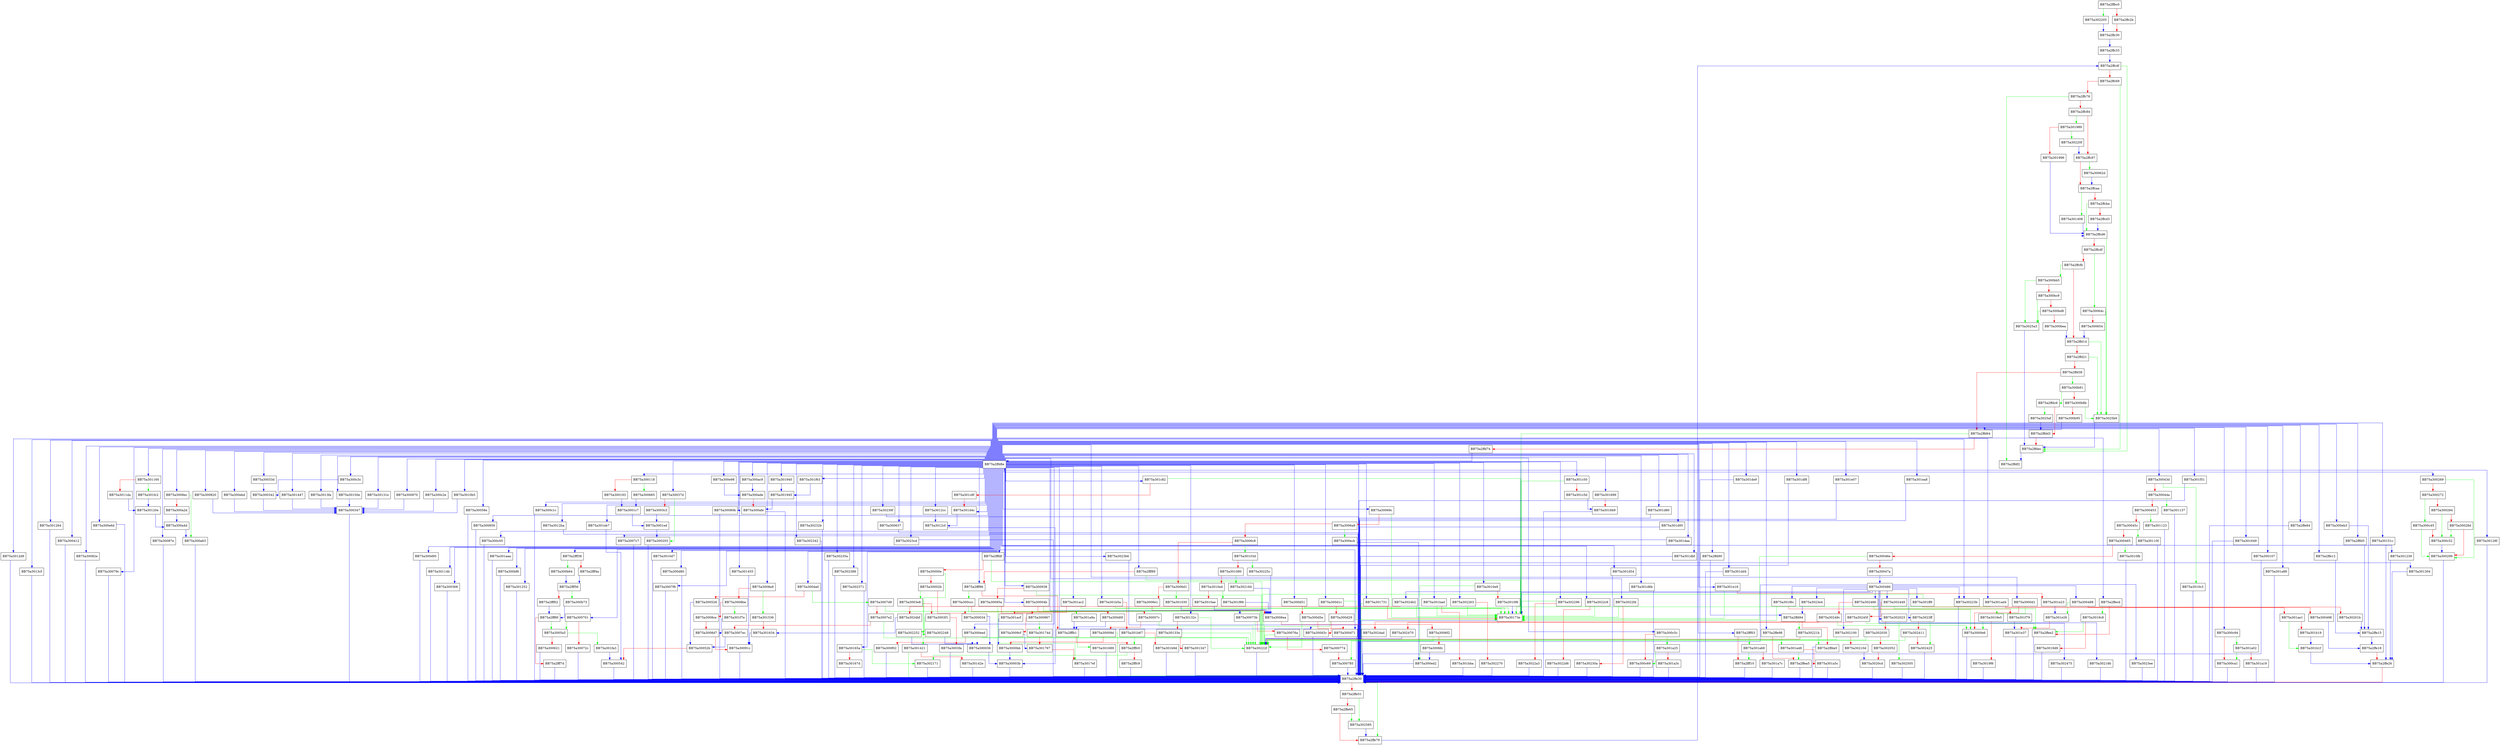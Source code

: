 digraph translate {
  node [shape="box"];
  graph [splines=ortho];
  BB75a2ffbc0 -> BB75a302205 [color="green"];
  BB75a2ffbc0 -> BB75a2ffc2b [color="red"];
  BB75a2ffc2b -> BB75a2ffc30 [color="red"];
  BB75a2ffc30 -> BB75a2ffc33 [color="blue"];
  BB75a2ffc33 -> BB75a2ffc4f [color="blue"];
  BB75a2ffc4f -> BB75a2ffdec [color="green"];
  BB75a2ffc4f -> BB75a2ffc69 [color="red"];
  BB75a2ffc69 -> BB75a2ffdec [color="green"];
  BB75a2ffc69 -> BB75a2ffc76 [color="red"];
  BB75a2ffc76 -> BB75a2ffdf2 [color="green"];
  BB75a2ffc76 -> BB75a2ffc84 [color="red"];
  BB75a2ffc84 -> BB75a301989 [color="green"];
  BB75a2ffc84 -> BB75a2ffc97 [color="red"];
  BB75a2ffc97 -> BB75a30062d [color="green"];
  BB75a2ffc97 -> BB75a2ffcaa [color="red"];
  BB75a2ffcaa -> BB75a301408 [color="green"];
  BB75a2ffcaa -> BB75a2ffcba [color="red"];
  BB75a2ffcba -> BB75a2ffcd6 [color="green"];
  BB75a2ffcba -> BB75a2ffcd3 [color="red"];
  BB75a2ffcd3 -> BB75a2ffcd6 [color="blue"];
  BB75a2ffcd6 -> BB75a3025b9 [color="green"];
  BB75a2ffcd6 -> BB75a2ffcdf [color="red"];
  BB75a2ffcdf -> BB75a30064c [color="green"];
  BB75a2ffcdf -> BB75a2ffcfb [color="red"];
  BB75a2ffcfb -> BB75a300bb5 [color="green"];
  BB75a2ffcfb -> BB75a2ffd14 [color="red"];
  BB75a2ffd14 -> BB75a3025b9 [color="green"];
  BB75a2ffd14 -> BB75a2ffd21 [color="red"];
  BB75a2ffd21 -> BB75a3025b9 [color="green"];
  BB75a2ffd21 -> BB75a2ffd38 [color="red"];
  BB75a2ffd38 -> BB75a300b81 [color="green"];
  BB75a2ffd38 -> BB75a2ffd64 [color="red"];
  BB75a2ffd64 -> BB75a30173e [color="green"];
  BB75a2ffd64 -> BB75a2ffd74 [color="red"];
  BB75a2ffd74 -> BB75a2ffd8e [color="blue"];
  BB75a2ffd8e -> BB75a2ffe30 [color="blue"];
  BB75a2ffd8e -> BB75a2ffd90 [color="blue"];
  BB75a2ffd8e -> BB75a2ffecd [color="blue"];
  BB75a2ffd8e -> BB75a3000d1 [color="blue"];
  BB75a2ffd8e -> BB75a300c94 [color="blue"];
  BB75a2ffd8e -> BB75a301649 [color="blue"];
  BB75a2ffd8e -> BB75a300c5c [color="blue"];
  BB75a2ffd8e -> BB75a2ffe98 [color="blue"];
  BB75a2ffd8e -> BB75a300107 [color="blue"];
  BB75a2ffd8e -> BB75a2fff03 [color="blue"];
  BB75a2ffd8e -> BB75a301a88 [color="blue"];
  BB75a2ffd8e -> BB75a300eb3 [color="blue"];
  BB75a2ffd8e -> BB75a2ffe84 [color="blue"];
  BB75a2ffd8e -> BB75a2fffd5 [color="blue"];
  BB75a2ffd8e -> BB75a2ffe12 [color="blue"];
  BB75a2ffd8e -> BB75a30151c [color="blue"];
  BB75a2ffd8e -> BB75a301239 [color="blue"];
  BB75a2ffd8e -> BB75a301304 [color="blue"];
  BB75a2ffd8e -> BB75a30173e [color="blue"];
  BB75a2ffd8e -> BB75a30132c [color="blue"];
  BB75a2ffd8e -> BB75a30223b [color="blue"];
  BB75a2ffd8e -> BB75a2fff96 [color="blue"];
  BB75a2ffd8e -> BB75a30165a [color="blue"];
  BB75a2ffd8e -> BB75a300269 [color="blue"];
  BB75a2ffd8e -> BB75a300e98 [color="blue"];
  BB75a2ffd8e -> BB75a30037d [color="blue"];
  BB75a2ffd8e -> BB75a300118 [color="blue"];
  BB75a2ffd8e -> BB75a30033d [color="blue"];
  BB75a2ffd8e -> BB75a30128f [color="blue"];
  BB75a2ffd8e -> BB75a3012d9 [color="blue"];
  BB75a2ffd8e -> BB75a3013cf [color="blue"];
  BB75a2ffd8e -> BB75a301264 [color="blue"];
  BB75a2ffd8e -> BB75a300412 [color="blue"];
  BB75a2ffd8e -> BB75a30082e [color="blue"];
  BB75a2ffd8e -> BB75a30079c [color="blue"];
  BB75a2ffd8e -> BB75a300e6d [color="blue"];
  BB75a2ffd8e -> BB75a30087e [color="blue"];
  BB75a2ffd8e -> BB75a300ac9 [color="blue"];
  BB75a2ffd8e -> BB75a3009ec [color="blue"];
  BB75a2ffd8e -> BB75a301160 [color="blue"];
  BB75a2ffd8e -> BB75a300c3c [color="blue"];
  BB75a2ffd8e -> BB75a301447 [color="blue"];
  BB75a2ffd8e -> BB75a3013fa [color="blue"];
  BB75a2ffd8e -> BB75a30150e [color="blue"];
  BB75a2ffd8e -> BB75a30131e [color="blue"];
  BB75a2ffd8e -> BB75a300870 [color="blue"];
  BB75a2ffd8e -> BB75a300c2e [color="blue"];
  BB75a2ffd8e -> BB75a3010b5 [color="blue"];
  BB75a2ffd8e -> BB75a300820 [color="blue"];
  BB75a2ffd8e -> BB75a300ebd [color="blue"];
  BB75a2ffd8e -> BB75a300d95 [color="blue"];
  BB75a2ffd8e -> BB75a30114b [color="blue"];
  BB75a2ffd8e -> BB75a300368 [color="blue"];
  BB75a2ffd8e -> BB75a30058e [color="blue"];
  BB75a2ffd8e -> BB75a300859 [color="blue"];
  BB75a2ffd8e -> BB75a301d4c [color="blue"];
  BB75a2ffd8e -> BB75a300c05 [color="blue"];
  BB75a2ffd8e -> BB75a3012cc [color="blue"];
  BB75a2ffd8e -> BB75a301aaa [color="blue"];
  BB75a2ffd8e -> BB75a301ac2 [color="blue"];
  BB75a2ffd8e -> BB75a3010e9 [color="blue"];
  BB75a2ffd8e -> BB75a300bf6 [color="blue"];
  BB75a2ffd8e -> BB75a301252 [color="blue"];
  BB75a2ffd8e -> BB75a300c1c [color="blue"];
  BB75a2ffd8e -> BB75a3012ba [color="blue"];
  BB75a2ffd8e -> BB75a2fff38 [color="blue"];
  BB75a2ffd8e -> BB75a300701 [color="blue"];
  BB75a2ffd8e -> BB75a3004a0 [color="blue"];
  BB75a2ffd8e -> BB75a3007c7 [color="blue"];
  BB75a2ffd8e -> BB75a3010d7 [color="blue"];
  BB75a2ffd8e -> BB75a300eed [color="blue"];
  BB75a2ffd8e -> BB75a300d80 [color="blue"];
  BB75a2ffd8e -> BB75a3007f6 [color="blue"];
  BB75a2ffd8e -> BB75a30080b [color="blue"];
  BB75a2ffd8e -> BB75a3008a9 [color="blue"];
  BB75a2ffd8e -> BB75a301455 [color="blue"];
  BB75a2ffd8e -> BB75a30232b [color="blue"];
  BB75a2ffd8e -> BB75a302342 [color="blue"];
  BB75a2ffd8e -> BB75a30235a [color="blue"];
  BB75a2ffd8e -> BB75a302388 [color="blue"];
  BB75a2ffd8e -> BB75a302371 [color="blue"];
  BB75a2ffd8e -> BB75a30239f [color="blue"];
  BB75a2ffd8e -> BB75a2fff89 [color="blue"];
  BB75a2ffd8e -> BB75a301731 [color="blue"];
  BB75a2ffd8e -> BB75a301ad4 [color="blue"];
  BB75a2ffd8e -> BB75a301b5a [color="blue"];
  BB75a2ffd8e -> BB75a301bad [color="blue"];
  BB75a2ffd8e -> BB75a2fffdf [color="blue"];
  BB75a2ffd8e -> BB75a30004b [color="blue"];
  BB75a2ffd8e -> BB75a30073b [color="blue"];
  BB75a2ffd8e -> BB75a300637 [color="blue"];
  BB75a2ffd8e -> BB75a30069c [color="blue"];
  BB75a2ffd8e -> BB75a3023cd [color="blue"];
  BB75a2ffd8e -> BB75a3023b6 [color="blue"];
  BB75a2ffd8e -> BB75a302263 [color="blue"];
  BB75a2ffd8e -> BB75a302296 [color="blue"];
  BB75a2ffd8e -> BB75a301c50 [color="blue"];
  BB75a2ffd8e -> BB75a301699 [color="blue"];
  BB75a2ffd8e -> BB75a301c82 [color="blue"];
  BB75a2ffd8e -> BB75a300938 [color="blue"];
  BB75a2ffd8e -> BB75a301d54 [color="blue"];
  BB75a2ffd8e -> BB75a301d6b [color="blue"];
  BB75a2ffd8e -> BB75a301d80 [color="blue"];
  BB75a2ffd8e -> BB75a301d95 [color="blue"];
  BB75a2ffd8e -> BB75a301daa [color="blue"];
  BB75a2ffd8e -> BB75a300d3c [color="blue"];
  BB75a2ffd8e -> BB75a3022c9 [color="blue"];
  BB75a2ffd8e -> BB75a301dbf [color="blue"];
  BB75a2ffd8e -> BB75a301dd4 [color="blue"];
  BB75a2ffd8e -> BB75a3022fd [color="blue"];
  BB75a2ffd8e -> BB75a301de9 [color="blue"];
  BB75a2ffd8e -> BB75a301df8 [color="blue"];
  BB75a2ffd8e -> BB75a301e07 [color="blue"];
  BB75a2ffd8e -> BB75a300d71 [color="blue"];
  BB75a2ffd8e -> BB75a300d1c [color="blue"];
  BB75a2ffd8e -> BB75a300d51 [color="blue"];
  BB75a2ffd8e -> BB75a301e16 [color="blue"];
  BB75a2ffd8e -> BB75a301ea8 [color="blue"];
  BB75a2ffd8e -> BB75a301eb7 [color="blue"];
  BB75a2ffd8e -> BB75a301f51 [color="blue"];
  BB75a2ffd8e -> BB75a301f63 [color="blue"];
  BB75a2ffd8e -> BB75a301940 [color="blue"];
  BB75a2ffd8e -> BB75a30043d [color="blue"];
  BB75a2ffd90 -> BB75a2ffd94 [color="blue"];
  BB75a2ffd94 -> BB75a30221b [color="green"];
  BB75a2ffd94 -> BB75a2ffda5 [color="red"];
  BB75a2ffda5 -> BB75a2ffe30 [color="blue"];
  BB75a2ffdc6 -> BB75a3025af [color="green"];
  BB75a2ffdc6 -> BB75a2ffdd3 [color="red"];
  BB75a2ffdd3 -> BB75a2ffdec [color="red"];
  BB75a2ffdec -> BB75a2ffdf2 [color="blue"];
  BB75a2ffe12 -> BB75a2ffe15 [color="blue"];
  BB75a2ffe15 -> BB75a2ffe18 [color="blue"];
  BB75a2ffe18 -> BB75a2ffe26 [color="red"];
  BB75a2ffe26 -> BB75a2ffe30 [color="red"];
  BB75a2ffe30 -> BB75a2ffe79 [color="green"];
  BB75a2ffe30 -> BB75a2ffe51 [color="red"];
  BB75a2ffe51 -> BB75a302585 [color="green"];
  BB75a2ffe51 -> BB75a2ffe65 [color="red"];
  BB75a2ffe65 -> BB75a302585 [color="green"];
  BB75a2ffe65 -> BB75a2ffe79 [color="red"];
  BB75a2ffe79 -> BB75a2ffc4f [color="blue"];
  BB75a2ffe84 -> BB75a2ffe30 [color="blue"];
  BB75a2ffe98 -> BB75a301a48 [color="green"];
  BB75a2ffe98 -> BB75a2ffea5 [color="red"];
  BB75a2ffea5 -> BB75a2ffe30 [color="blue"];
  BB75a2ffecd -> BB75a3019c8 [color="green"];
  BB75a2ffecd -> BB75a2ffee2 [color="red"];
  BB75a2ffee2 -> BB75a2ffe30 [color="blue"];
  BB75a2fff03 -> BB75a301a68 [color="green"];
  BB75a2fff03 -> BB75a2fff10 [color="red"];
  BB75a2fff10 -> BB75a2ffe30 [color="blue"];
  BB75a2fff38 -> BB75a300b64 [color="green"];
  BB75a2fff38 -> BB75a2fff4a [color="red"];
  BB75a2fff4a -> BB75a2fff56 [color="blue"];
  BB75a2fff56 -> BB75a300b73 [color="green"];
  BB75a2fff56 -> BB75a2fff62 [color="red"];
  BB75a2fff62 -> BB75a2fff6f [color="blue"];
  BB75a2fff6f -> BB75a3005a5 [color="green"];
  BB75a2fff6f -> BB75a2fff7d [color="red"];
  BB75a2fff7d -> BB75a2ffe30 [color="blue"];
  BB75a2fff89 -> BB75a30173e [color="green"];
  BB75a2fff89 -> BB75a2fff96 [color="red"];
  BB75a2fff96 -> BB75a300ccc [color="green"];
  BB75a2fff96 -> BB75a2fffb1 [color="red"];
  BB75a2fffb1 -> BB75a301689 [color="green"];
  BB75a2fffb1 -> BB75a2fffc0 [color="red"];
  BB75a2fffc0 -> BB75a302171 [color="green"];
  BB75a2fffc0 -> BB75a2fffc9 [color="red"];
  BB75a2fffc9 -> BB75a2ffe30 [color="blue"];
  BB75a2fffd5 -> BB75a2ffe15 [color="blue"];
  BB75a2fffdf -> BB75a30222f [color="green"];
  BB75a2fffdf -> BB75a30000e [color="red"];
  BB75a30000e -> BB75a301421 [color="green"];
  BB75a30000e -> BB75a30002b [color="red"];
  BB75a30002b -> BB75a3003e8 [color="green"];
  BB75a30002b -> BB75a300034 [color="red"];
  BB75a300034 -> BB75a300036 [color="blue"];
  BB75a300036 -> BB75a30003b [color="blue"];
  BB75a30003b -> BB75a2ffe30 [color="blue"];
  BB75a30004b -> BB75a30222f [color="green"];
  BB75a30004b -> BB75a30007c [color="red"];
  BB75a30007c -> BB75a30222f [color="green"];
  BB75a30007c -> BB75a30009d [color="red"];
  BB75a30009d -> BB75a2ffe30 [color="green"];
  BB75a30009d -> BB75a3000bb [color="red"];
  BB75a3000bb -> BB75a30003b [color="blue"];
  BB75a3000d1 -> BB75a3019e5 [color="green"];
  BB75a3000d1 -> BB75a3000e6 [color="red"];
  BB75a3000e6 -> BB75a2ffe30 [color="blue"];
  BB75a300107 -> BB75a2ffe30 [color="blue"];
  BB75a300118 -> BB75a300665 [color="green"];
  BB75a300118 -> BB75a300193 [color="red"];
  BB75a300193 -> BB75a3001c7 [color="blue"];
  BB75a3001c7 -> BB75a3001ed [color="blue"];
  BB75a3001ed -> BB75a300203 [color="blue"];
  BB75a300203 -> BB75a2ffe30 [color="blue"];
  BB75a300269 -> BB75a300299 [color="green"];
  BB75a300269 -> BB75a300272 [color="red"];
  BB75a300272 -> BB75a300c45 [color="green"];
  BB75a300272 -> BB75a300284 [color="red"];
  BB75a300284 -> BB75a300c52 [color="green"];
  BB75a300284 -> BB75a30028d [color="red"];
  BB75a30028d -> BB75a300c52 [color="green"];
  BB75a30028d -> BB75a300299 [color="red"];
  BB75a300299 -> BB75a2ffe30 [color="blue"];
  BB75a30033d -> BB75a300342 [color="blue"];
  BB75a300342 -> BB75a300347 [color="blue"];
  BB75a300347 -> BB75a2ffe30 [color="blue"];
  BB75a300368 -> BB75a2ffe30 [color="blue"];
  BB75a30037d -> BB75a300203 [color="green"];
  BB75a30037d -> BB75a3003c3 [color="red"];
  BB75a3003c3 -> BB75a3001ed [color="blue"];
  BB75a3003e8 -> BB75a302248 [color="green"];
  BB75a3003e8 -> BB75a3003f1 [color="red"];
  BB75a3003f1 -> BB75a302252 [color="green"];
  BB75a3003f1 -> BB75a3003fa [color="red"];
  BB75a3003fa -> BB75a2ffe30 [color="blue"];
  BB75a300412 -> BB75a2ffe30 [color="blue"];
  BB75a30043d -> BB75a3010c3 [color="green"];
  BB75a30043d -> BB75a30044a [color="red"];
  BB75a30044a -> BB75a301137 [color="green"];
  BB75a30044a -> BB75a300453 [color="red"];
  BB75a300453 -> BB75a301123 [color="green"];
  BB75a300453 -> BB75a30045c [color="red"];
  BB75a30045c -> BB75a30110f [color="green"];
  BB75a30045c -> BB75a300465 [color="red"];
  BB75a300465 -> BB75a3010fb [color="green"];
  BB75a300465 -> BB75a30046e [color="red"];
  BB75a30046e -> BB75a30173e [color="green"];
  BB75a30046e -> BB75a30047a [color="red"];
  BB75a30047a -> BB75a300486 [color="blue"];
  BB75a300486 -> BB75a300488 [color="blue"];
  BB75a300486 -> BB75a301f6c [color="blue"];
  BB75a300486 -> BB75a30173e [color="blue"];
  BB75a300486 -> BB75a3023e4 [color="blue"];
  BB75a300486 -> BB75a3023ee [color="blue"];
  BB75a300486 -> BB75a3023ff [color="blue"];
  BB75a300486 -> BB75a302449 [color="blue"];
  BB75a300486 -> BB75a302475 [color="blue"];
  BB75a300486 -> BB75a302486 [color="blue"];
  BB75a300486 -> BB75a3024b2 [color="blue"];
  BB75a300486 -> BB75a30223b [color="blue"];
  BB75a300486 -> BB75a2ffe30 [color="blue"];
  BB75a300486 -> BB75a302023 [color="blue"];
  BB75a300486 -> BB75a30218b [color="blue"];
  BB75a300486 -> BB75a302100 [color="blue"];
  BB75a300486 -> BB75a301ff9 [color="blue"];
  BB75a300488 -> BB75a301e26 [color="green"];
  BB75a300488 -> BB75a300498 [color="red"];
  BB75a300498 -> BB75a2ffe18 [color="blue"];
  BB75a3004a0 -> BB75a3007d9 [color="green"];
  BB75a3004a0 -> BB75a300526 [color="red"];
  BB75a300526 -> BB75a30052b [color="blue"];
  BB75a30052b -> BB75a300542 [color="red"];
  BB75a300542 -> BB75a2ffe30 [color="blue"];
  BB75a30058e -> BB75a2ffe30 [color="blue"];
  BB75a3005a5 -> BB75a301fa3 [color="green"];
  BB75a3005a5 -> BB75a300621 [color="red"];
  BB75a300621 -> BB75a2ffe30 [color="blue"];
  BB75a30062d -> BB75a2ffcaa [color="blue"];
  BB75a300637 -> BB75a2ffe30 [color="blue"];
  BB75a30064c -> BB75a3025b9 [color="green"];
  BB75a30064c -> BB75a300654 [color="red"];
  BB75a300654 -> BB75a2ffd14 [color="blue"];
  BB75a300665 -> BB75a3001c7 [color="blue"];
  BB75a30069c -> BB75a30173e [color="green"];
  BB75a30069c -> BB75a3006a9 [color="red"];
  BB75a3006a9 -> BB75a300ecb [color="green"];
  BB75a3006a9 -> BB75a3006c8 [color="red"];
  BB75a3006c8 -> BB75a30103d [color="green"];
  BB75a3006c8 -> BB75a3006d1 [color="red"];
  BB75a3006d1 -> BB75a301030 [color="green"];
  BB75a3006d1 -> BB75a3006e1 [color="red"];
  BB75a3006e1 -> BB75a3006ea [color="red"];
  BB75a3006ea -> BB75a30222f [color="green"];
  BB75a3006ea -> BB75a3006f2 [color="red"];
  BB75a3006f2 -> BB75a300785 [color="green"];
  BB75a3006f2 -> BB75a3006fc [color="red"];
  BB75a3006fc -> BB75a300ed2 [color="blue"];
  BB75a300701 -> BB75a3005a5 [color="green"];
  BB75a300701 -> BB75a30072c [color="red"];
  BB75a30072c -> BB75a2ffe30 [color="blue"];
  BB75a30073b -> BB75a30222f [color="green"];
  BB75a30073b -> BB75a30076a [color="red"];
  BB75a30076a -> BB75a30222f [color="green"];
  BB75a30076a -> BB75a300774 [color="red"];
  BB75a300774 -> BB75a300785 [color="red"];
  BB75a300785 -> BB75a2ffe30 [color="blue"];
  BB75a30079c -> BB75a2ffe30 [color="blue"];
  BB75a3007c7 -> BB75a2ffe30 [color="blue"];
  BB75a3007d9 -> BB75a30222f [color="green"];
  BB75a3007d9 -> BB75a3007e2 [color="red"];
  BB75a3007e2 -> BB75a30222f [color="green"];
  BB75a3007e2 -> BB75a3007ec [color="red"];
  BB75a3007ec -> BB75a30052b [color="blue"];
  BB75a3007f6 -> BB75a2ffe30 [color="blue"];
  BB75a30080b -> BB75a2ffe30 [color="blue"];
  BB75a300820 -> BB75a300347 [color="blue"];
  BB75a30082e -> BB75a2ffe30 [color="blue"];
  BB75a300859 -> BB75a2ffe30 [color="blue"];
  BB75a300870 -> BB75a300347 [color="blue"];
  BB75a30087e -> BB75a2ffe30 [color="blue"];
  BB75a3008a9 -> BB75a301536 [color="green"];
  BB75a3008a9 -> BB75a3008be [color="red"];
  BB75a3008be -> BB75a301f7e [color="green"];
  BB75a3008be -> BB75a3008ce [color="red"];
  BB75a3008ce -> BB75a3008d7 [color="red"];
  BB75a3008d7 -> BB75a30091c [color="red"];
  BB75a30091c -> BB75a2ffe30 [color="blue"];
  BB75a300938 -> BB75a30222f [color="green"];
  BB75a300938 -> BB75a30095a [color="red"];
  BB75a30095a -> BB75a3017ef [color="green"];
  BB75a30095a -> BB75a300967 [color="red"];
  BB75a300967 -> BB75a30174d [color="green"];
  BB75a300967 -> BB75a3009cf [color="red"];
  BB75a3009cf -> BB75a301767 [color="blue"];
  BB75a3009ec -> BB75a300a63 [color="green"];
  BB75a3009ec -> BB75a300a2d [color="red"];
  BB75a300a2d -> BB75a300a4d [color="blue"];
  BB75a300a4d -> BB75a300a63 [color="blue"];
  BB75a300a63 -> BB75a2ffe30 [color="blue"];
  BB75a300ac9 -> BB75a300ade [color="blue"];
  BB75a300ade -> BB75a300afe [color="red"];
  BB75a300afe -> BB75a2ffe30 [color="blue"];
  BB75a300b64 -> BB75a2fff56 [color="blue"];
  BB75a300b73 -> BB75a2fff6f [color="blue"];
  BB75a300b81 -> BB75a2ffdc6 [color="green"];
  BB75a300b81 -> BB75a300b8b [color="red"];
  BB75a300b8b -> BB75a3025b9 [color="green"];
  BB75a300b8b -> BB75a300b95 [color="red"];
  BB75a300b95 -> BB75a2ffd64 [color="blue"];
  BB75a300bb5 -> BB75a3025a3 [color="green"];
  BB75a300bb5 -> BB75a300bc9 [color="red"];
  BB75a300bc9 -> BB75a3025a3 [color="green"];
  BB75a300bc9 -> BB75a300bd8 [color="red"];
  BB75a300bd8 -> BB75a3025a3 [color="green"];
  BB75a300bd8 -> BB75a300bea [color="red"];
  BB75a300bea -> BB75a2ffd14 [color="blue"];
  BB75a300bf6 -> BB75a2ffe30 [color="blue"];
  BB75a300c05 -> BB75a2ffe30 [color="blue"];
  BB75a300c1c -> BB75a2ffe30 [color="blue"];
  BB75a300c2e -> BB75a300347 [color="blue"];
  BB75a300c3c -> BB75a300342 [color="blue"];
  BB75a300c45 -> BB75a300299 [color="green"];
  BB75a300c45 -> BB75a300c52 [color="red"];
  BB75a300c52 -> BB75a300299 [color="blue"];
  BB75a300c5c -> BB75a301a25 [color="green"];
  BB75a300c5c -> BB75a300c69 [color="red"];
  BB75a300c69 -> BB75a2ffe30 [color="blue"];
  BB75a300c94 -> BB75a301a02 [color="green"];
  BB75a300c94 -> BB75a300ca1 [color="red"];
  BB75a300ca1 -> BB75a2ffe30 [color="blue"];
  BB75a300ccc -> BB75a301a9a [color="green"];
  BB75a300ccc -> BB75a300d0f [color="red"];
  BB75a300d0f -> BB75a2fffb1 [color="blue"];
  BB75a300d1c -> BB75a30173e [color="green"];
  BB75a300d1c -> BB75a300d29 [color="red"];
  BB75a300d29 -> BB75a30222f [color="green"];
  BB75a300d29 -> BB75a300d3c [color="red"];
  BB75a300d3c -> BB75a2ffe30 [color="blue"];
  BB75a300d51 -> BB75a30173e [color="green"];
  BB75a300d51 -> BB75a300d5e [color="red"];
  BB75a300d5e -> BB75a30222f [color="green"];
  BB75a300d5e -> BB75a300d71 [color="red"];
  BB75a300d71 -> BB75a2ffe30 [color="blue"];
  BB75a300d80 -> BB75a2ffe30 [color="blue"];
  BB75a300d95 -> BB75a2ffe30 [color="blue"];
  BB75a300e6d -> BB75a2ffe30 [color="blue"];
  BB75a300e98 -> BB75a300ade [color="blue"];
  BB75a300eb3 -> BB75a2ffe15 [color="blue"];
  BB75a300ebd -> BB75a300347 [color="blue"];
  BB75a300ecb -> BB75a300ed2 [color="blue"];
  BB75a300ed2 -> BB75a2ffe30 [color="blue"];
  BB75a300eed -> BB75a30222f [color="green"];
  BB75a300eed -> BB75a300f02 [color="red"];
  BB75a300f02 -> BB75a2ffe30 [color="blue"];
  BB75a301030 -> BB75a3006ea [color="blue"];
  BB75a30103d -> BB75a30225c [color="green"];
  BB75a30103d -> BB75a301080 [color="red"];
  BB75a301080 -> BB75a302184 [color="green"];
  BB75a301080 -> BB75a3010a4 [color="red"];
  BB75a3010a4 -> BB75a301f88 [color="green"];
  BB75a3010a4 -> BB75a3010ae [color="red"];
  BB75a3010ae -> BB75a3006ea [color="blue"];
  BB75a3010b5 -> BB75a300347 [color="blue"];
  BB75a3010c3 -> BB75a2ffe30 [color="blue"];
  BB75a3010d7 -> BB75a2ffe30 [color="blue"];
  BB75a3010e9 -> BB75a300ed2 [color="green"];
  BB75a3010e9 -> BB75a3010f6 [color="red"];
  BB75a3010f6 -> BB75a30173e [color="blue"];
  BB75a3010fb -> BB75a2ffe30 [color="blue"];
  BB75a30110f -> BB75a2ffe30 [color="blue"];
  BB75a301123 -> BB75a2ffe30 [color="blue"];
  BB75a301137 -> BB75a2ffe30 [color="blue"];
  BB75a30114b -> BB75a2ffe30 [color="blue"];
  BB75a301160 -> BB75a301fc2 [color="green"];
  BB75a301160 -> BB75a3011da [color="red"];
  BB75a3011da -> BB75a30120e [color="blue"];
  BB75a30120e -> BB75a300a4d [color="blue"];
  BB75a301239 -> BB75a2ffe26 [color="blue"];
  BB75a301252 -> BB75a2ffe30 [color="blue"];
  BB75a301264 -> BB75a2ffe30 [color="blue"];
  BB75a30128f -> BB75a2ffe30 [color="blue"];
  BB75a3012ba -> BB75a2ffe30 [color="blue"];
  BB75a3012cc -> BB75a3012cf [color="blue"];
  BB75a3012cf -> BB75a30003b [color="blue"];
  BB75a3012d9 -> BB75a2ffe30 [color="blue"];
  BB75a301304 -> BB75a2ffe26 [color="blue"];
  BB75a30131e -> BB75a300347 [color="blue"];
  BB75a30132c -> BB75a30222f [color="green"];
  BB75a30132c -> BB75a30133e [color="red"];
  BB75a30133e -> BB75a30222f [color="green"];
  BB75a30133e -> BB75a301347 [color="red"];
  BB75a301347 -> BB75a2ffe30 [color="blue"];
  BB75a3013cf -> BB75a2ffe30 [color="blue"];
  BB75a3013fa -> BB75a300347 [color="blue"];
  BB75a301408 -> BB75a2ffcd6 [color="blue"];
  BB75a301421 -> BB75a2ffe30 [color="green"];
  BB75a301421 -> BB75a30142e [color="red"];
  BB75a30142e -> BB75a2ffe30 [color="blue"];
  BB75a301447 -> BB75a300347 [color="blue"];
  BB75a301455 -> BB75a30091c [color="blue"];
  BB75a30150e -> BB75a300347 [color="blue"];
  BB75a30151c -> BB75a2ffe26 [color="blue"];
  BB75a301536 -> BB75a301634 [color="red"];
  BB75a301634 -> BB75a30091c [color="blue"];
  BB75a301649 -> BB75a2ffe30 [color="blue"];
  BB75a30165a -> BB75a302171 [color="green"];
  BB75a30165a -> BB75a30167d [color="red"];
  BB75a30167d -> BB75a2ffe30 [color="blue"];
  BB75a301689 -> BB75a2ffe30 [color="blue"];
  BB75a301699 -> BB75a3016b9 [color="red"];
  BB75a3016b9 -> BB75a2ffe30 [color="blue"];
  BB75a301731 -> BB75a2ffe30 [color="green"];
  BB75a301731 -> BB75a30173e [color="red"];
  BB75a30173e -> BB75a2ffe30 [color="blue"];
  BB75a30174d -> BB75a301767 [color="red"];
  BB75a301767 -> BB75a3017ef [color="red"];
  BB75a3017ef -> BB75a2ffe30 [color="blue"];
  BB75a301940 -> BB75a301945 [color="blue"];
  BB75a301945 -> BB75a300afe [color="blue"];
  BB75a301989 -> BB75a30220f [color="green"];
  BB75a301989 -> BB75a301996 [color="red"];
  BB75a301996 -> BB75a2ffcd6 [color="blue"];
  BB75a3019c8 -> BB75a2ffee2 [color="green"];
  BB75a3019c8 -> BB75a3019d9 [color="red"];
  BB75a3019d9 -> BB75a2ffe30 [color="blue"];
  BB75a3019e5 -> BB75a3000e6 [color="green"];
  BB75a3019e5 -> BB75a3019f6 [color="red"];
  BB75a3019f6 -> BB75a2ffe30 [color="blue"];
  BB75a301a02 -> BB75a300ca1 [color="green"];
  BB75a301a02 -> BB75a301a19 [color="red"];
  BB75a301a19 -> BB75a2ffe30 [color="blue"];
  BB75a301a25 -> BB75a300c69 [color="green"];
  BB75a301a25 -> BB75a301a3c [color="red"];
  BB75a301a3c -> BB75a2ffe30 [color="blue"];
  BB75a301a48 -> BB75a2ffea5 [color="green"];
  BB75a301a48 -> BB75a301a5c [color="red"];
  BB75a301a5c -> BB75a2ffe30 [color="blue"];
  BB75a301a68 -> BB75a2fff10 [color="green"];
  BB75a301a68 -> BB75a301a7c [color="red"];
  BB75a301a7c -> BB75a2ffe30 [color="blue"];
  BB75a301a88 -> BB75a2ffe30 [color="blue"];
  BB75a301a9a -> BB75a2fffb1 [color="blue"];
  BB75a301aaa -> BB75a2ffe30 [color="blue"];
  BB75a301ac2 -> BB75a30173e [color="green"];
  BB75a301ac2 -> BB75a301acf [color="red"];
  BB75a301acf -> BB75a3000bb [color="blue"];
  BB75a301ad4 -> BB75a30173e [color="green"];
  BB75a301ad4 -> BB75a301ae1 [color="red"];
  BB75a301ae1 -> BB75a301b1f [color="green"];
  BB75a301ae1 -> BB75a301b19 [color="red"];
  BB75a301b19 -> BB75a301b1f [color="blue"];
  BB75a301b1f -> BB75a2ffe26 [color="blue"];
  BB75a301b5a -> BB75a30173e [color="green"];
  BB75a301b5a -> BB75a301b67 [color="red"];
  BB75a301b67 -> BB75a2fffc0 [color="green"];
  BB75a301b67 -> BB75a301b9d [color="red"];
  BB75a301b9d -> BB75a2ffe30 [color="blue"];
  BB75a301bad -> BB75a30173e [color="green"];
  BB75a301bad -> BB75a301bba [color="red"];
  BB75a301bba -> BB75a2ffe30 [color="blue"];
  BB75a301c50 -> BB75a30173e [color="green"];
  BB75a301c50 -> BB75a301c5d [color="red"];
  BB75a301c5d -> BB75a3016b9 [color="blue"];
  BB75a301c82 -> BB75a30173e [color="green"];
  BB75a301c82 -> BB75a301c8f [color="red"];
  BB75a301c8f -> BB75a301d4c [color="red"];
  BB75a301d4c -> BB75a3012cf [color="blue"];
  BB75a301d54 -> BB75a2ffe30 [color="blue"];
  BB75a301d6b -> BB75a2ffe30 [color="blue"];
  BB75a301d80 -> BB75a2ffe30 [color="blue"];
  BB75a301d95 -> BB75a2ffe30 [color="blue"];
  BB75a301daa -> BB75a2ffe30 [color="blue"];
  BB75a301dbf -> BB75a2ffe30 [color="blue"];
  BB75a301dd4 -> BB75a2ffe30 [color="blue"];
  BB75a301de9 -> BB75a2ffe30 [color="blue"];
  BB75a301df8 -> BB75a2ffe30 [color="blue"];
  BB75a301e07 -> BB75a2ffe30 [color="blue"];
  BB75a301e16 -> BB75a30173e [color="green"];
  BB75a301e16 -> BB75a301e23 [color="red"];
  BB75a301e23 -> BB75a301e26 [color="blue"];
  BB75a301e26 -> BB75a301e37 [color="red"];
  BB75a301e37 -> BB75a2ffe30 [color="blue"];
  BB75a301ea8 -> BB75a2ffe30 [color="blue"];
  BB75a301eb7 -> BB75a300542 [color="blue"];
  BB75a301f51 -> BB75a2ffe30 [color="blue"];
  BB75a301f63 -> BB75a301945 [color="blue"];
  BB75a301f6c -> BB75a30173e [color="green"];
  BB75a301f6c -> BB75a301f79 [color="red"];
  BB75a301f79 -> BB75a301e37 [color="blue"];
  BB75a301f7e -> BB75a3008d7 [color="blue"];
  BB75a301f88 -> BB75a3006ea [color="blue"];
  BB75a301fa3 -> BB75a300542 [color="blue"];
  BB75a301fc2 -> BB75a30120e [color="blue"];
  BB75a301ff9 -> BB75a30222f [color="green"];
  BB75a301ff9 -> BB75a30201b [color="red"];
  BB75a30201b -> BB75a2ffe15 [color="blue"];
  BB75a302023 -> BB75a302505 [color="green"];
  BB75a302023 -> BB75a302030 [color="red"];
  BB75a302030 -> BB75a30222f [color="green"];
  BB75a302030 -> BB75a302052 [color="red"];
  BB75a302052 -> BB75a3020cd [color="red"];
  BB75a3020cd -> BB75a2ffe30 [color="blue"];
  BB75a302100 -> BB75a30222f [color="green"];
  BB75a302100 -> BB75a30210d [color="red"];
  BB75a30210d -> BB75a3020cd [color="blue"];
  BB75a302171 -> BB75a2ffe30 [color="blue"];
  BB75a302184 -> BB75a3006ea [color="blue"];
  BB75a30218b -> BB75a2ffe30 [color="blue"];
  BB75a302205 -> BB75a2ffc30 [color="blue"];
  BB75a30220f -> BB75a2ffc97 [color="blue"];
  BB75a30221b -> BB75a2ffda5 [color="green"];
  BB75a30221b -> BB75a30222f [color="red"];
  BB75a30222f -> BB75a2ffe30 [color="blue"];
  BB75a30223b -> BB75a2ffe30 [color="blue"];
  BB75a302248 -> BB75a300036 [color="blue"];
  BB75a302252 -> BB75a300036 [color="blue"];
  BB75a30225c -> BB75a3006ea [color="blue"];
  BB75a302263 -> BB75a30173e [color="green"];
  BB75a302263 -> BB75a302270 [color="red"];
  BB75a302270 -> BB75a2ffe30 [color="blue"];
  BB75a302296 -> BB75a30173e [color="green"];
  BB75a302296 -> BB75a3022a3 [color="red"];
  BB75a3022a3 -> BB75a2ffe30 [color="blue"];
  BB75a3022c9 -> BB75a30173e [color="green"];
  BB75a3022c9 -> BB75a3022d6 [color="red"];
  BB75a3022d6 -> BB75a2ffe30 [color="blue"];
  BB75a3022fd -> BB75a30173e [color="green"];
  BB75a3022fd -> BB75a30230a [color="red"];
  BB75a30230a -> BB75a2ffe30 [color="blue"];
  BB75a30232b -> BB75a2ffe30 [color="blue"];
  BB75a302342 -> BB75a2ffe30 [color="blue"];
  BB75a30235a -> BB75a2ffe30 [color="blue"];
  BB75a302371 -> BB75a2ffe30 [color="blue"];
  BB75a302388 -> BB75a2ffe30 [color="blue"];
  BB75a30239f -> BB75a2ffe30 [color="blue"];
  BB75a3023b6 -> BB75a2ffe30 [color="blue"];
  BB75a3023cd -> BB75a2ffe30 [color="blue"];
  BB75a3023e4 -> BB75a2ffd94 [color="blue"];
  BB75a3023ee -> BB75a2ffe30 [color="blue"];
  BB75a3023ff -> BB75a302425 [color="green"];
  BB75a3023ff -> BB75a302411 [color="red"];
  BB75a302411 -> BB75a30222f [color="green"];
  BB75a302411 -> BB75a302425 [color="red"];
  BB75a302425 -> BB75a2ffe30 [color="blue"];
  BB75a302449 -> BB75a2ffee2 [color="green"];
  BB75a302449 -> BB75a30245f [color="red"];
  BB75a30245f -> BB75a2ffee2 [color="green"];
  BB75a30245f -> BB75a302470 [color="red"];
  BB75a302470 -> BB75a30222f [color="blue"];
  BB75a302475 -> BB75a2ffe30 [color="blue"];
  BB75a302486 -> BB75a3000e6 [color="green"];
  BB75a302486 -> BB75a30249c [color="red"];
  BB75a30249c -> BB75a3000e6 [color="green"];
  BB75a30249c -> BB75a3024ad [color="red"];
  BB75a3024ad -> BB75a30222f [color="blue"];
  BB75a3024b2 -> BB75a30173e [color="green"];
  BB75a3024b2 -> BB75a3024bf [color="red"];
  BB75a3024bf -> BB75a301634 [color="blue"];
  BB75a302505 -> BB75a2ffe30 [color="blue"];
  BB75a302585 -> BB75a2ffe79 [color="blue"];
  BB75a3025a3 -> BB75a2ffdec [color="blue"];
  BB75a3025af -> BB75a2ffdd3 [color="blue"];
  BB75a3025b9 -> BB75a2ffdec [color="blue"];
}
